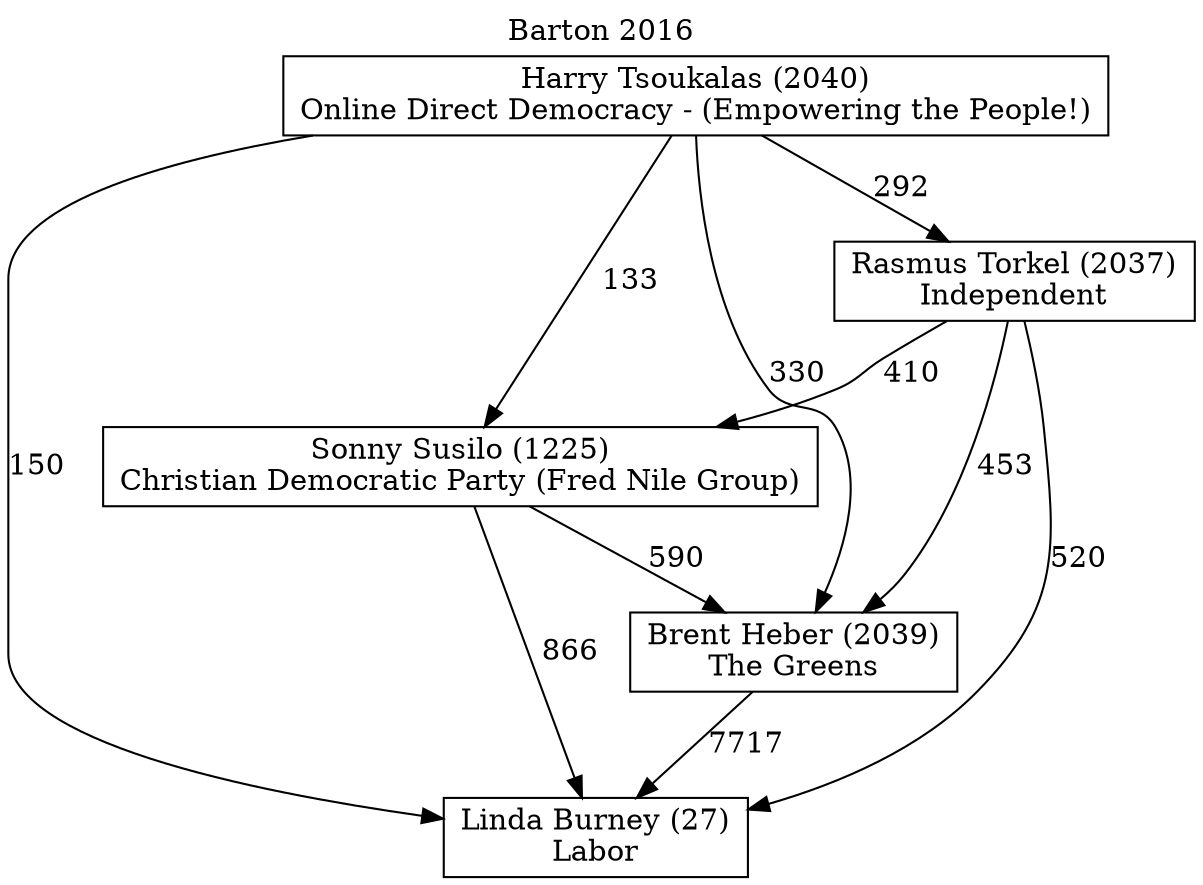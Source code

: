 // House preference flow
digraph "Linda Burney (27)_Barton_2016" {
	graph [label="Barton 2016" labelloc=t mclimit=10]
	node [shape=box]
	"Harry Tsoukalas (2040)" [label="Harry Tsoukalas (2040)
Online Direct Democracy - (Empowering the People!)"]
	"Brent Heber (2039)" [label="Brent Heber (2039)
The Greens"]
	"Sonny Susilo (1225)" [label="Sonny Susilo (1225)
Christian Democratic Party (Fred Nile Group)"]
	"Linda Burney (27)" [label="Linda Burney (27)
Labor"]
	"Rasmus Torkel (2037)" [label="Rasmus Torkel (2037)
Independent"]
	"Harry Tsoukalas (2040)" -> "Linda Burney (27)" [label=150]
	"Brent Heber (2039)" -> "Linda Burney (27)" [label=7717]
	"Rasmus Torkel (2037)" -> "Brent Heber (2039)" [label=453]
	"Sonny Susilo (1225)" -> "Linda Burney (27)" [label=866]
	"Harry Tsoukalas (2040)" -> "Brent Heber (2039)" [label=330]
	"Rasmus Torkel (2037)" -> "Sonny Susilo (1225)" [label=410]
	"Rasmus Torkel (2037)" -> "Linda Burney (27)" [label=520]
	"Harry Tsoukalas (2040)" -> "Sonny Susilo (1225)" [label=133]
	"Harry Tsoukalas (2040)" -> "Rasmus Torkel (2037)" [label=292]
	"Sonny Susilo (1225)" -> "Brent Heber (2039)" [label=590]
}
